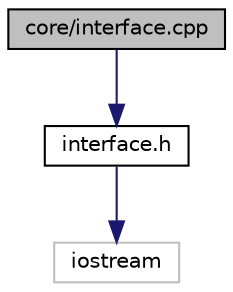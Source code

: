digraph "core/interface.cpp"
{
 // LATEX_PDF_SIZE
  edge [fontname="Helvetica",fontsize="10",labelfontname="Helvetica",labelfontsize="10"];
  node [fontname="Helvetica",fontsize="10",shape=record];
  Node1 [label="core/interface.cpp",height=0.2,width=0.4,color="black", fillcolor="grey75", style="filled", fontcolor="black",tooltip="Implementation file for the game interface."];
  Node1 -> Node2 [color="midnightblue",fontsize="10",style="solid",fontname="Helvetica"];
  Node2 [label="interface.h",height=0.2,width=0.4,color="black", fillcolor="white", style="filled",URL="$interface_8h.html",tooltip="Header file for the game interface & colors."];
  Node2 -> Node3 [color="midnightblue",fontsize="10",style="solid",fontname="Helvetica"];
  Node3 [label="iostream",height=0.2,width=0.4,color="grey75", fillcolor="white", style="filled",tooltip=" "];
}
